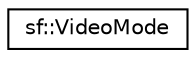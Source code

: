 digraph "Graphical Class Hierarchy"
{
  edge [fontname="Helvetica",fontsize="10",labelfontname="Helvetica",labelfontsize="10"];
  node [fontname="Helvetica",fontsize="10",shape=record];
  rankdir="LR";
  Node0 [label="sf::VideoMode",height=0.2,width=0.4,color="black", fillcolor="white", style="filled",URL="$classsf_1_1_video_mode.html",tooltip="VideoMode defines a video mode (width, height, bpp) "];
}
